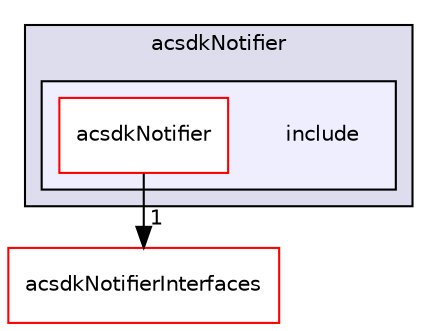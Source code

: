 digraph "/workplace/avs-device-sdk/shared/acsdkNotifier/include" {
  compound=true
  node [ fontsize="10", fontname="Helvetica"];
  edge [ labelfontsize="10", labelfontname="Helvetica"];
  subgraph clusterdir_fe5a1e31b2404c649ea4321e0ec6a380 {
    graph [ bgcolor="#ddddee", pencolor="black", label="acsdkNotifier" fontname="Helvetica", fontsize="10", URL="dir_fe5a1e31b2404c649ea4321e0ec6a380.html"]
  subgraph clusterdir_086725da32bc0c5578ea00c2ed95d43a {
    graph [ bgcolor="#eeeeff", pencolor="black", label="" URL="dir_086725da32bc0c5578ea00c2ed95d43a.html"];
    dir_086725da32bc0c5578ea00c2ed95d43a [shape=plaintext label="include"];
    dir_b170ce45316ac9f00b9eaf5564266dfb [shape=box label="acsdkNotifier" color="red" fillcolor="white" style="filled" URL="dir_b170ce45316ac9f00b9eaf5564266dfb.html"];
  }
  }
  dir_d3cfb0f75dbe2fd43efeb9e5a78af15e [shape=box label="acsdkNotifierInterfaces" fillcolor="white" style="filled" color="red" URL="dir_d3cfb0f75dbe2fd43efeb9e5a78af15e.html"];
  dir_b170ce45316ac9f00b9eaf5564266dfb->dir_d3cfb0f75dbe2fd43efeb9e5a78af15e [headlabel="1", labeldistance=1.5 headhref="dir_000734_000737.html"];
}
